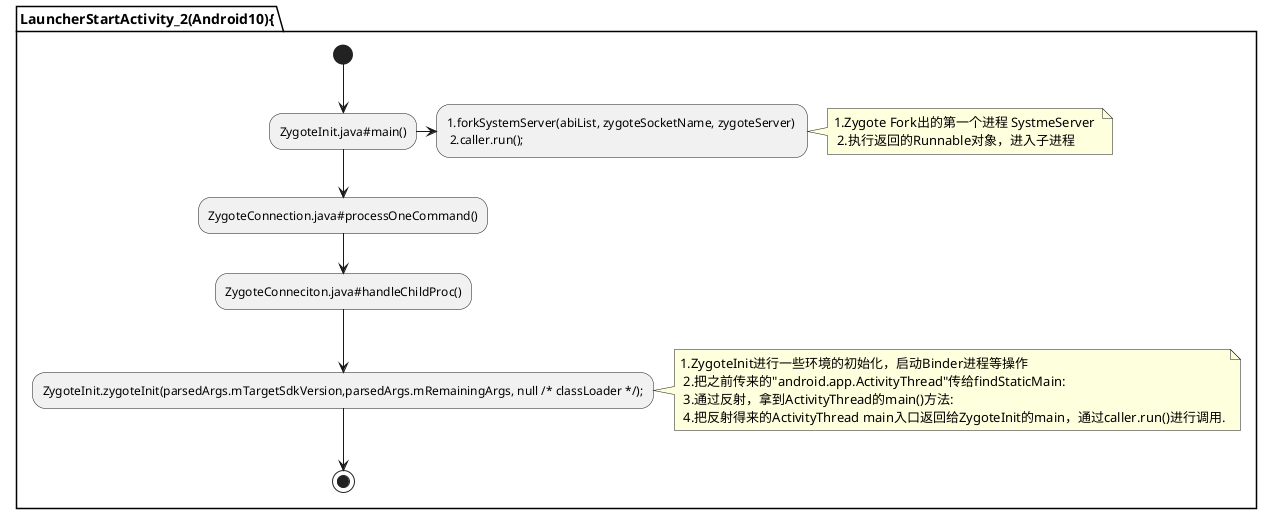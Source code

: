 @startuml
'https://plantuml.com/sequence-diagram
'launcher启动第二阶段：Zygote()进行Launcher进程的Fork操作。

partition LauncherStartActivity_2(Android10){
(*) --> ZygoteInit.java#main()
-right-> 1.forkSystemServer(abiList, zygoteSocketName, zygoteServer) \n 2.caller.run();
note right:1.Zygote Fork出的第一个进程 SystmeServer \n 2.执行返回的Runnable对象，进入子进程
"ZygoteInit.java#main()" --> ZygoteConnection.java#processOneCommand()
--> ZygoteConneciton.java#handleChildProc()
--> ZygoteInit.zygoteInit(parsedArgs.mTargetSdkVersion,parsedArgs.mRemainingArgs, null /* classLoader */);
note right: 1.ZygoteInit进行一些环境的初始化，启动Binder进程等操作 \n 2.把之前传来的"android.app.ActivityThread"传给findStaticMain: \n 3.通过反射，拿到ActivityThread的main()方法: \n 4.把反射得来的ActivityThread main入口返回给ZygoteInit的main，通过caller.run()进行调用.
-->(*)


}


@enduml